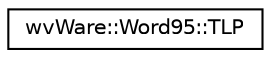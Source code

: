 digraph "类继承关系图"
{
  edge [fontname="Helvetica",fontsize="10",labelfontname="Helvetica",labelfontsize="10"];
  node [fontname="Helvetica",fontsize="10",shape=record];
  rankdir="LR";
  Node0 [label="wvWare::Word95::TLP",height=0.2,width=0.4,color="black", fillcolor="white", style="filled",URL="$structwv_ware_1_1_word95_1_1_t_l_p.html"];
}
